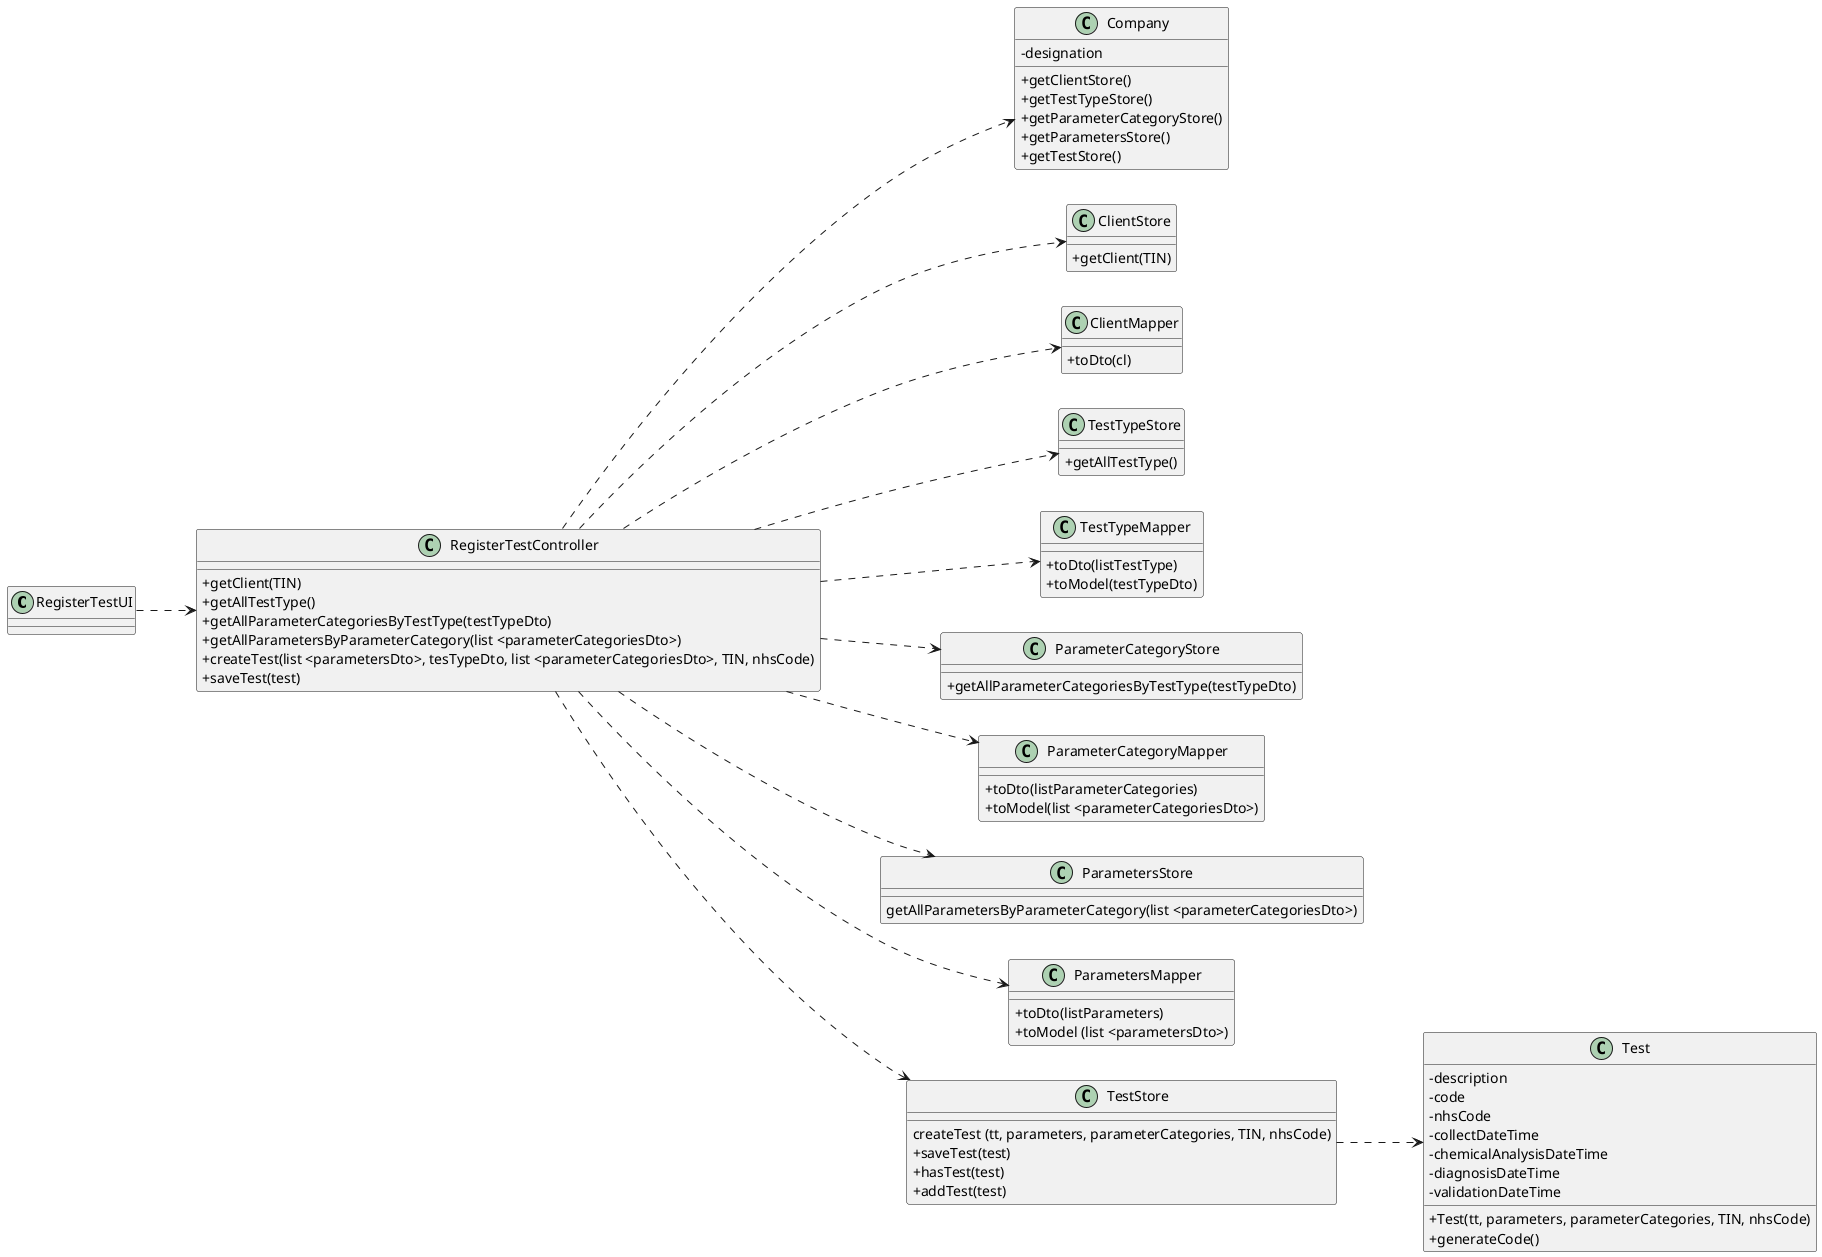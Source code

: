 @startuml
'https://plantuml.com/class-diagram

skinparam classAttributeIconSize 0
left to right direction

class "RegisterTestUI" as RTUI

class "RegisterTestController" as RTC {
+getClient(TIN)
+getAllTestType()
+getAllParameterCategoriesByTestType(testTypeDto)
+getAllParametersByParameterCategory(list <parameterCategoriesDto>)
+createTest(list <parametersDto>, tesTypeDto, list <parameterCategoriesDto>, TIN, nhsCode)
+saveTest(test)
}

class "Company" as C {
-designation
+getClientStore()
+getTestTypeStore()
+getParameterCategoryStore()
+getParametersStore()
+getTestStore()
}

class "ClientStore" as CS {
+getClient(TIN)
}

class "ClientMapper" as CM {
+toDto(cl)
}

class "TestTypeStore" as TTS {
+getAllTestType()
}

class "TestTypeMapper" as TTM {
+toDto(listTestType)
+toModel(testTypeDto)
}

class "ParameterCategoryStore" as PCS {
+getAllParameterCategoriesByTestType(testTypeDto)
}

class "ParameterCategoryMapper" as PCM {
+toDto(listParameterCategories)
+toModel(list <parameterCategoriesDto>)
}

class "ParametersStore" as PS {
getAllParametersByParameterCategory(list <parameterCategoriesDto>)
}

class "ParametersMapper" as PM {
+toDto(listParameters)
+toModel (list <parametersDto>)
}

class "TestStore" as TS {
createTest (tt, parameters, parameterCategories, TIN, nhsCode)
+saveTest(test)
+hasTest(test)
+addTest(test)
}

class "Test" as T {
-description
-code
-nhsCode
-collectDateTime
-chemicalAnalysisDateTime
-diagnosisDateTime
-validationDateTime
+Test(tt, parameters, parameterCategories, TIN, nhsCode)
+generateCode()
}

RTUI ..> RTC
RTC ..> CS
RTC ..> CM
RTC ..> C
RTC ..> TTS
RTC ..> TTM
RTC ..> PCS
RTC ..> PCM
RTC ..> PS
RTC ..> PM
RTC ..> TS
TS ..> T


@enduml